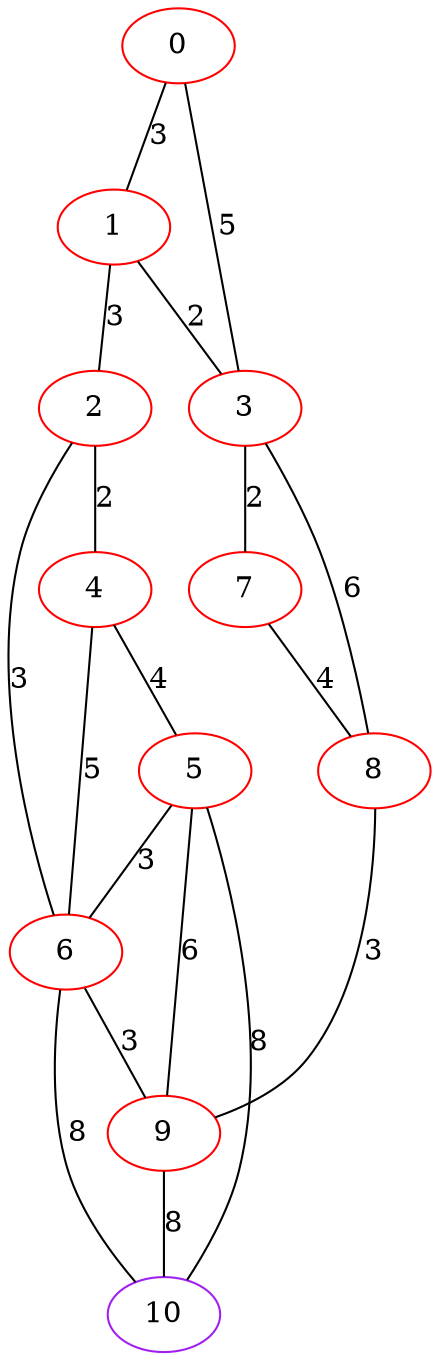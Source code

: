 graph "" {
0 [color=red, weight=1];
1 [color=red, weight=1];
2 [color=red, weight=1];
3 [color=red, weight=1];
4 [color=red, weight=1];
5 [color=red, weight=1];
6 [color=red, weight=1];
7 [color=red, weight=1];
8 [color=red, weight=1];
9 [color=red, weight=1];
10 [color=purple, weight=4];
0 -- 1  [key=0, label=3];
0 -- 3  [key=0, label=5];
1 -- 2  [key=0, label=3];
1 -- 3  [key=0, label=2];
2 -- 4  [key=0, label=2];
2 -- 6  [key=0, label=3];
3 -- 8  [key=0, label=6];
3 -- 7  [key=0, label=2];
4 -- 5  [key=0, label=4];
4 -- 6  [key=0, label=5];
5 -- 9  [key=0, label=6];
5 -- 10  [key=0, label=8];
5 -- 6  [key=0, label=3];
6 -- 9  [key=0, label=3];
6 -- 10  [key=0, label=8];
7 -- 8  [key=0, label=4];
8 -- 9  [key=0, label=3];
9 -- 10  [key=0, label=8];
}
